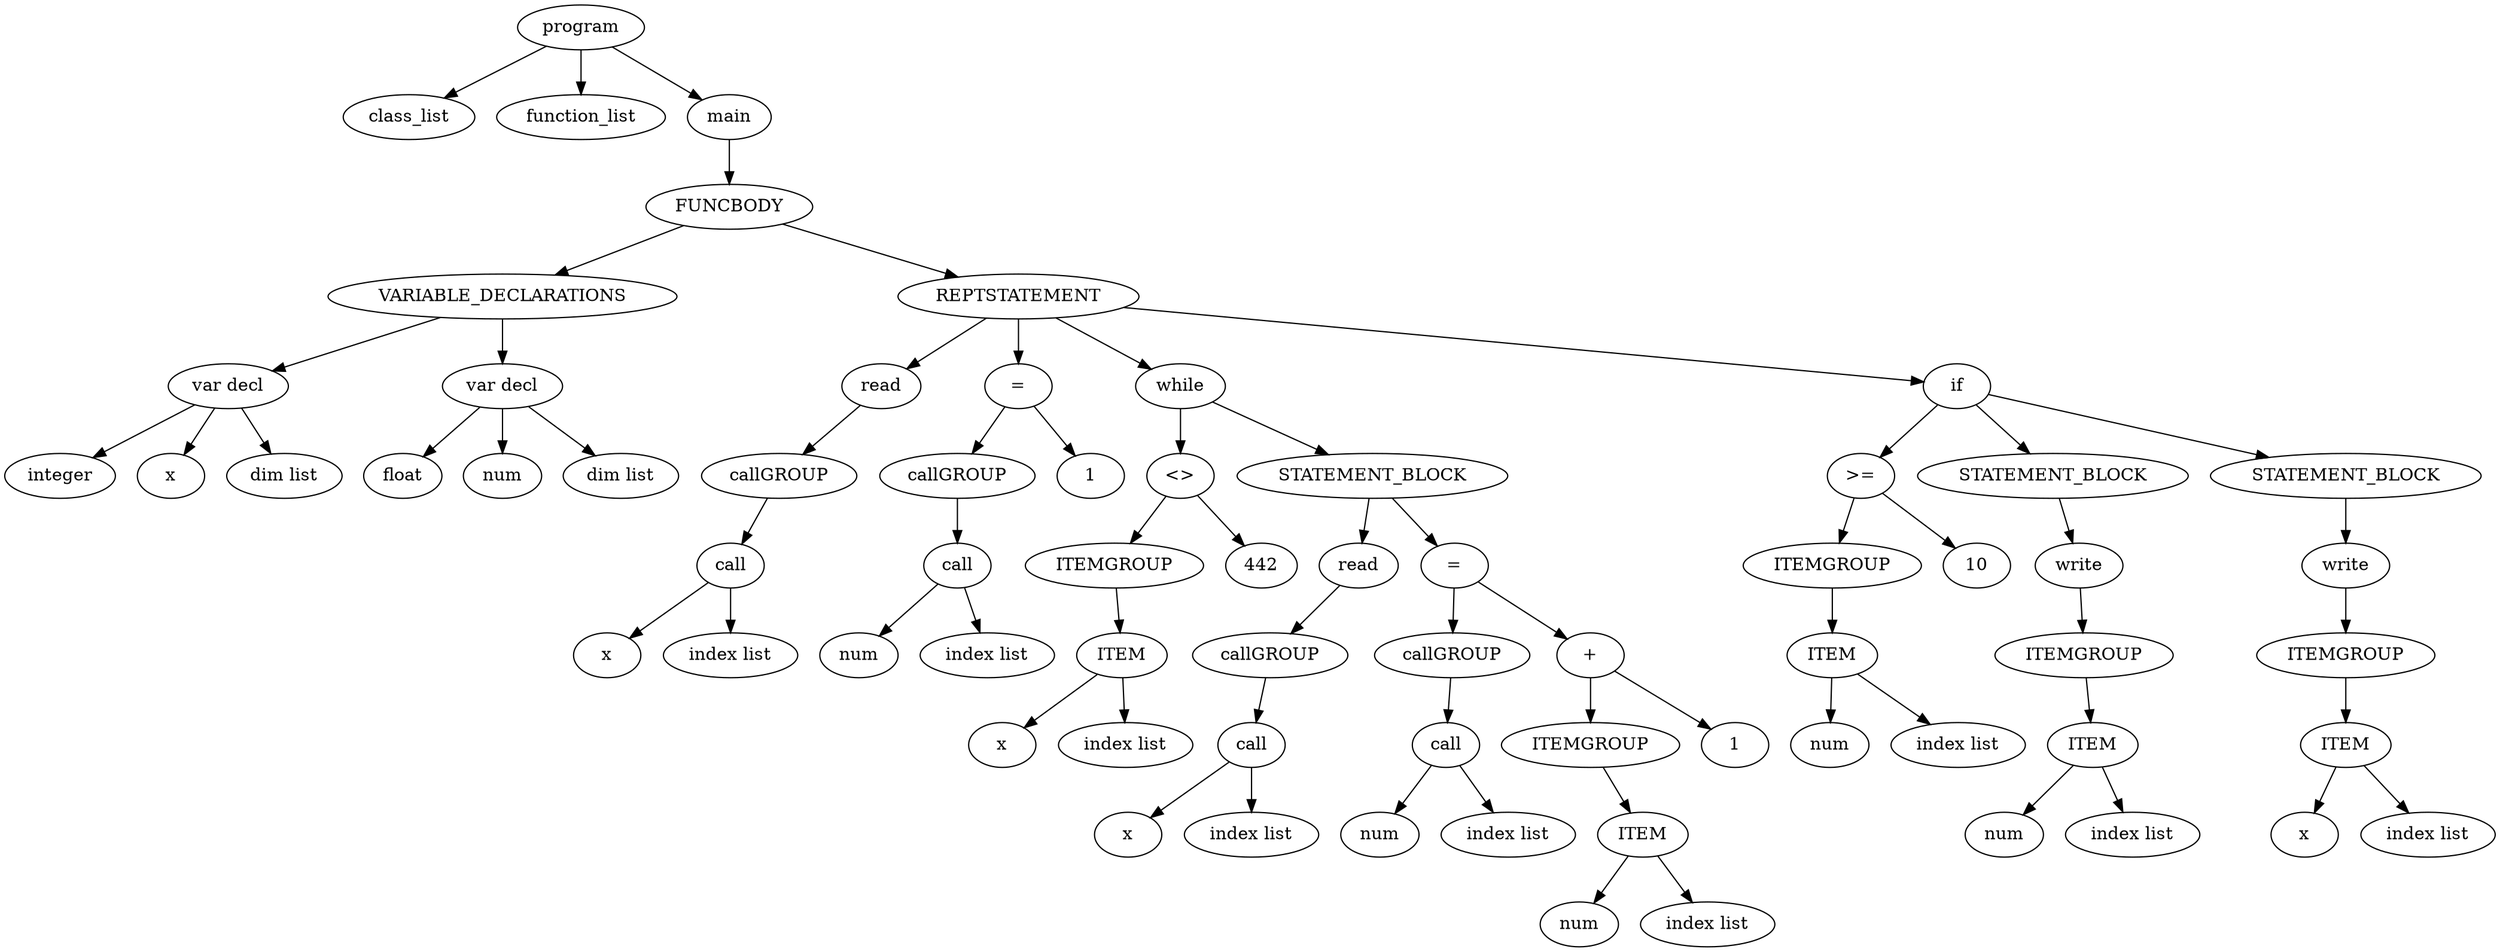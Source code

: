 digraph AST {
0[label="program"]
0->1
0->2
0->3
3[label="main"]
3->4
4[label="FUNCBODY"]
4->5
4->16
16[label="REPTSTATEMENT"]
16->17
16->30
16->36
16->79
79[label="if"]
79->88
79->92
79->103
103[label="STATEMENT_BLOCK"]
103->104
104[label="write"]
104->110
110[label="ITEMGROUP"]
110->105
105[label="ITEM"]
105->106
105->107
107[label="index list"]
106[label="x"]
92[label="STATEMENT_BLOCK"]
92->93
93[label="write"]
93->99
99[label="ITEMGROUP"]
99->94
94[label="ITEM"]
94->95
94->96
96[label="index list"]
95[label="num"]
88[label=">="]
88->85
88->89
89[label="10"]
85[label="ITEMGROUP"]
85->80
80[label="ITEM"]
80->81
80->82
82[label="index list"]
81[label="num"]
36[label="while"]
36->45
36->49
49[label="STATEMENT_BLOCK"]
49->51
49->64
64[label="="]
64->63
64->72
72[label="+"]
72->70
72->73
73[label="1"]
70[label="ITEMGROUP"]
70->65
65[label="ITEM"]
65->66
65->67
67[label="index list"]
66[label="num"]
63[label="callGROUP"]
63->59
59[label="call"]
59->60
59->61
61[label="index list"]
60[label="num"]
51[label="read"]
51->57
57[label="callGROUP"]
57->52
52[label="call"]
52->53
52->54
54[label="index list"]
53[label="x"]
45[label="<>"]
45->42
45->46
46[label="442"]
42[label="ITEMGROUP"]
42->37
37[label="ITEM"]
37->38
37->39
39[label="index list"]
38[label="x"]
30[label="="]
30->29
30->31
31[label="1"]
29[label="callGROUP"]
29->25
25[label="call"]
25->26
25->27
27[label="index list"]
26[label="num"]
17[label="read"]
17->23
23[label="callGROUP"]
23->18
18[label="call"]
18->19
18->20
20[label="index list"]
19[label="x"]
5[label="VARIABLE_DECLARATIONS"]
5->7
5->12
12[label="var decl"]
12->11
12->13
12->14
14[label="dim list"]
13[label="num"]
11[label="float"]
7[label="var decl"]
7->6
7->8
7->9
9[label="dim list"]
8[label="x"]
6[label="integer"]
2[label="function_list"]
1[label="class_list"]
}
